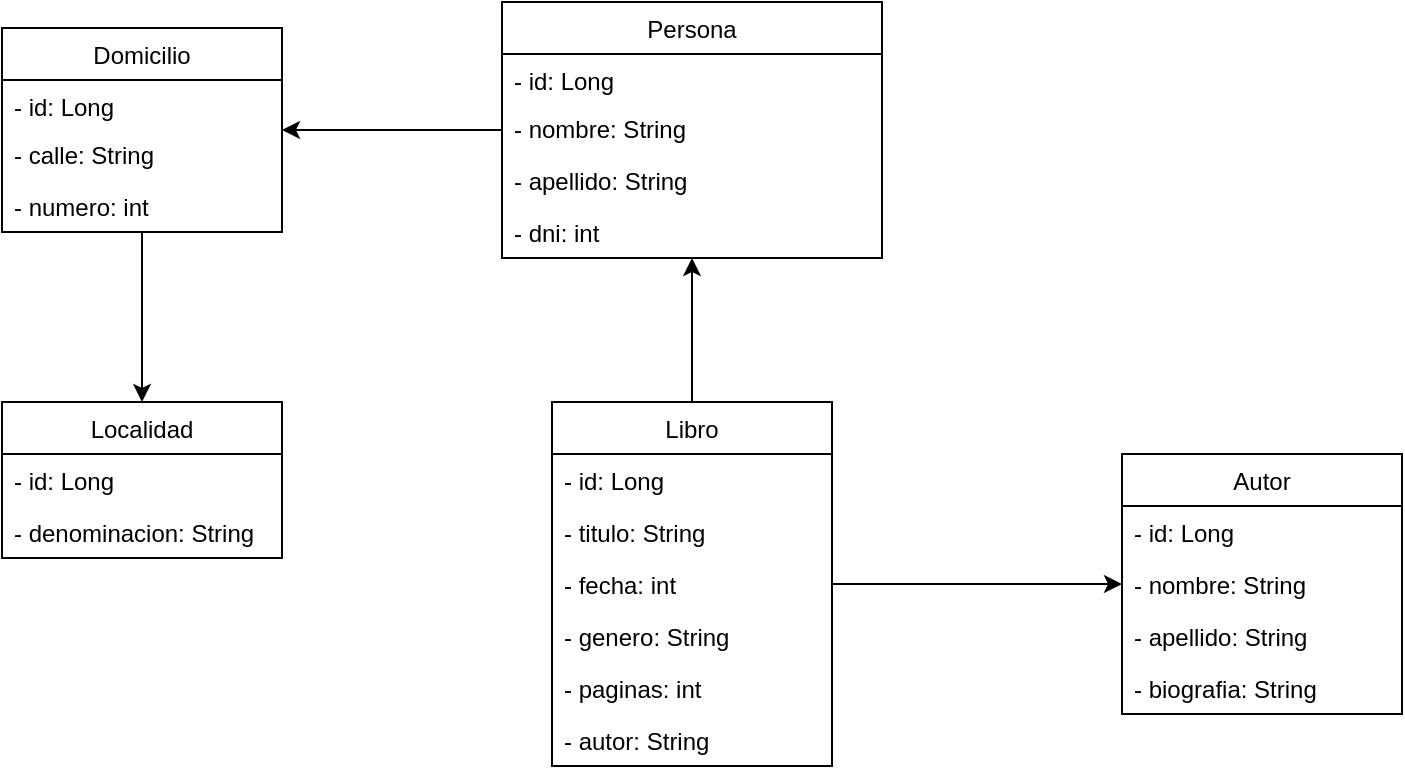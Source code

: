 <mxfile compressed="false" version="13.9.9" type="device">
  <diagram id="_iYaE6eVzSGalfLuZerq" name="Page-1">
    <mxGraphModel dx="1329" dy="862" grid="1" gridSize="10" guides="1" tooltips="1" connect="1" arrows="1" fold="1" page="1" pageScale="1" pageWidth="850" pageHeight="1100" math="0" shadow="0">
      <root>
        <mxCell id="0" />
        <mxCell id="1" parent="0" />
        <mxCell id="rmwJaj_8x3mdiqrXTLy4-1" value="Libro" style="swimlane;fontStyle=0;childLayout=stackLayout;horizontal=1;startSize=26;fillColor=none;horizontalStack=0;resizeParent=1;resizeParentMax=0;resizeLast=0;collapsible=1;marginBottom=0;" parent="1" vertex="1">
          <mxGeometry x="355" y="440" width="140" height="182" as="geometry" />
        </mxCell>
        <mxCell id="rmwJaj_8x3mdiqrXTLy4-2" value="- id: Long" style="text;strokeColor=none;fillColor=none;align=left;verticalAlign=top;spacingLeft=4;spacingRight=4;overflow=hidden;rotatable=0;points=[[0,0.5],[1,0.5]];portConstraint=eastwest;" parent="rmwJaj_8x3mdiqrXTLy4-1" vertex="1">
          <mxGeometry y="26" width="140" height="26" as="geometry" />
        </mxCell>
        <mxCell id="rmwJaj_8x3mdiqrXTLy4-3" value="- titulo: String" style="text;strokeColor=none;fillColor=none;align=left;verticalAlign=top;spacingLeft=4;spacingRight=4;overflow=hidden;rotatable=0;points=[[0,0.5],[1,0.5]];portConstraint=eastwest;" parent="rmwJaj_8x3mdiqrXTLy4-1" vertex="1">
          <mxGeometry y="52" width="140" height="26" as="geometry" />
        </mxCell>
        <mxCell id="rmwJaj_8x3mdiqrXTLy4-4" value="- fecha: int" style="text;strokeColor=none;fillColor=none;align=left;verticalAlign=top;spacingLeft=4;spacingRight=4;overflow=hidden;rotatable=0;points=[[0,0.5],[1,0.5]];portConstraint=eastwest;" parent="rmwJaj_8x3mdiqrXTLy4-1" vertex="1">
          <mxGeometry y="78" width="140" height="26" as="geometry" />
        </mxCell>
        <mxCell id="SNhDXw_G9_cyfGaKChL8-4" value="- genero: String" style="text;strokeColor=none;fillColor=none;align=left;verticalAlign=top;spacingLeft=4;spacingRight=4;overflow=hidden;rotatable=0;points=[[0,0.5],[1,0.5]];portConstraint=eastwest;" vertex="1" parent="rmwJaj_8x3mdiqrXTLy4-1">
          <mxGeometry y="104" width="140" height="26" as="geometry" />
        </mxCell>
        <mxCell id="SNhDXw_G9_cyfGaKChL8-5" value="- paginas: int" style="text;strokeColor=none;fillColor=none;align=left;verticalAlign=top;spacingLeft=4;spacingRight=4;overflow=hidden;rotatable=0;points=[[0,0.5],[1,0.5]];portConstraint=eastwest;" vertex="1" parent="rmwJaj_8x3mdiqrXTLy4-1">
          <mxGeometry y="130" width="140" height="26" as="geometry" />
        </mxCell>
        <mxCell id="SNhDXw_G9_cyfGaKChL8-6" value="- autor: String" style="text;strokeColor=none;fillColor=none;align=left;verticalAlign=top;spacingLeft=4;spacingRight=4;overflow=hidden;rotatable=0;points=[[0,0.5],[1,0.5]];portConstraint=eastwest;" vertex="1" parent="rmwJaj_8x3mdiqrXTLy4-1">
          <mxGeometry y="156" width="140" height="26" as="geometry" />
        </mxCell>
        <mxCell id="rmwJaj_8x3mdiqrXTLy4-5" value="Domicilio" style="swimlane;fontStyle=0;childLayout=stackLayout;horizontal=1;startSize=26;fillColor=none;horizontalStack=0;resizeParent=1;resizeParentMax=0;resizeLast=0;collapsible=1;marginBottom=0;" parent="1" vertex="1">
          <mxGeometry x="80" y="253" width="140" height="102" as="geometry" />
        </mxCell>
        <mxCell id="rmwJaj_8x3mdiqrXTLy4-6" value="- id: Long" style="text;strokeColor=none;fillColor=none;align=left;verticalAlign=top;spacingLeft=4;spacingRight=4;overflow=hidden;rotatable=0;points=[[0,0.5],[1,0.5]];portConstraint=eastwest;" parent="rmwJaj_8x3mdiqrXTLy4-5" vertex="1">
          <mxGeometry y="26" width="140" height="24" as="geometry" />
        </mxCell>
        <mxCell id="rmwJaj_8x3mdiqrXTLy4-7" value="- calle: String" style="text;strokeColor=none;fillColor=none;align=left;verticalAlign=top;spacingLeft=4;spacingRight=4;overflow=hidden;rotatable=0;points=[[0,0.5],[1,0.5]];portConstraint=eastwest;" parent="rmwJaj_8x3mdiqrXTLy4-5" vertex="1">
          <mxGeometry y="50" width="140" height="26" as="geometry" />
        </mxCell>
        <mxCell id="rmwJaj_8x3mdiqrXTLy4-8" value="- numero: int" style="text;strokeColor=none;fillColor=none;align=left;verticalAlign=top;spacingLeft=4;spacingRight=4;overflow=hidden;rotatable=0;points=[[0,0.5],[1,0.5]];portConstraint=eastwest;" parent="rmwJaj_8x3mdiqrXTLy4-5" vertex="1">
          <mxGeometry y="76" width="140" height="26" as="geometry" />
        </mxCell>
        <mxCell id="rmwJaj_8x3mdiqrXTLy4-9" value="Persona" style="swimlane;fontStyle=0;childLayout=stackLayout;horizontal=1;startSize=26;fillColor=none;horizontalStack=0;resizeParent=1;resizeParentMax=0;resizeLast=0;collapsible=1;marginBottom=0;" parent="1" vertex="1">
          <mxGeometry x="330" y="240" width="190" height="128" as="geometry" />
        </mxCell>
        <mxCell id="rmwJaj_8x3mdiqrXTLy4-10" value="- id: Long" style="text;strokeColor=none;fillColor=none;align=left;verticalAlign=top;spacingLeft=4;spacingRight=4;overflow=hidden;rotatable=0;points=[[0,0.5],[1,0.5]];portConstraint=eastwest;" parent="rmwJaj_8x3mdiqrXTLy4-9" vertex="1">
          <mxGeometry y="26" width="190" height="24" as="geometry" />
        </mxCell>
        <mxCell id="rmwJaj_8x3mdiqrXTLy4-11" value="- nombre: String" style="text;strokeColor=none;fillColor=none;align=left;verticalAlign=top;spacingLeft=4;spacingRight=4;overflow=hidden;rotatable=0;points=[[0,0.5],[1,0.5]];portConstraint=eastwest;strokeWidth=1;" parent="rmwJaj_8x3mdiqrXTLy4-9" vertex="1">
          <mxGeometry y="50" width="190" height="26" as="geometry" />
        </mxCell>
        <mxCell id="rmwJaj_8x3mdiqrXTLy4-12" value="- apellido: String" style="text;strokeColor=none;fillColor=none;align=left;verticalAlign=top;spacingLeft=4;spacingRight=4;overflow=hidden;rotatable=0;points=[[0,0.5],[1,0.5]];portConstraint=eastwest;" parent="rmwJaj_8x3mdiqrXTLy4-9" vertex="1">
          <mxGeometry y="76" width="190" height="26" as="geometry" />
        </mxCell>
        <mxCell id="n-yF_LW9B8SEdR8fuELS-1" value="- dni: int" style="text;strokeColor=none;fillColor=none;align=left;verticalAlign=top;spacingLeft=4;spacingRight=4;overflow=hidden;rotatable=0;points=[[0,0.5],[1,0.5]];portConstraint=eastwest;" parent="rmwJaj_8x3mdiqrXTLy4-9" vertex="1">
          <mxGeometry y="102" width="190" height="26" as="geometry" />
        </mxCell>
        <mxCell id="rmwJaj_8x3mdiqrXTLy4-13" value="Localidad" style="swimlane;fontStyle=0;childLayout=stackLayout;horizontal=1;startSize=26;fillColor=none;horizontalStack=0;resizeParent=1;resizeParentMax=0;resizeLast=0;collapsible=1;marginBottom=0;" parent="1" vertex="1">
          <mxGeometry x="80" y="440" width="140" height="78" as="geometry" />
        </mxCell>
        <mxCell id="rmwJaj_8x3mdiqrXTLy4-14" value="- id: Long" style="text;strokeColor=none;fillColor=none;align=left;verticalAlign=top;spacingLeft=4;spacingRight=4;overflow=hidden;rotatable=0;points=[[0,0.5],[1,0.5]];portConstraint=eastwest;" parent="rmwJaj_8x3mdiqrXTLy4-13" vertex="1">
          <mxGeometry y="26" width="140" height="26" as="geometry" />
        </mxCell>
        <mxCell id="rmwJaj_8x3mdiqrXTLy4-15" value="- denominacion: String" style="text;strokeColor=none;fillColor=none;align=left;verticalAlign=top;spacingLeft=4;spacingRight=4;overflow=hidden;rotatable=0;points=[[0,0.5],[1,0.5]];portConstraint=eastwest;" parent="rmwJaj_8x3mdiqrXTLy4-13" vertex="1">
          <mxGeometry y="52" width="140" height="26" as="geometry" />
        </mxCell>
        <mxCell id="rmwJaj_8x3mdiqrXTLy4-17" value="Autor" style="swimlane;fontStyle=0;childLayout=stackLayout;horizontal=1;startSize=26;fillColor=none;horizontalStack=0;resizeParent=1;resizeParentMax=0;resizeLast=0;collapsible=1;marginBottom=0;" parent="1" vertex="1">
          <mxGeometry x="640" y="466" width="140" height="130" as="geometry" />
        </mxCell>
        <mxCell id="rmwJaj_8x3mdiqrXTLy4-18" value="- id: Long" style="text;strokeColor=none;fillColor=none;align=left;verticalAlign=top;spacingLeft=4;spacingRight=4;overflow=hidden;rotatable=0;points=[[0,0.5],[1,0.5]];portConstraint=eastwest;" parent="rmwJaj_8x3mdiqrXTLy4-17" vertex="1">
          <mxGeometry y="26" width="140" height="26" as="geometry" />
        </mxCell>
        <mxCell id="rmwJaj_8x3mdiqrXTLy4-19" value="- nombre: String" style="text;strokeColor=none;fillColor=none;align=left;verticalAlign=top;spacingLeft=4;spacingRight=4;overflow=hidden;rotatable=0;points=[[0,0.5],[1,0.5]];portConstraint=eastwest;" parent="rmwJaj_8x3mdiqrXTLy4-17" vertex="1">
          <mxGeometry y="52" width="140" height="26" as="geometry" />
        </mxCell>
        <mxCell id="rmwJaj_8x3mdiqrXTLy4-20" value="- apellido: String" style="text;strokeColor=none;fillColor=none;align=left;verticalAlign=top;spacingLeft=4;spacingRight=4;overflow=hidden;rotatable=0;points=[[0,0.5],[1,0.5]];portConstraint=eastwest;" parent="rmwJaj_8x3mdiqrXTLy4-17" vertex="1">
          <mxGeometry y="78" width="140" height="26" as="geometry" />
        </mxCell>
        <mxCell id="SNhDXw_G9_cyfGaKChL8-8" value="- biografia: String" style="text;strokeColor=none;fillColor=none;align=left;verticalAlign=top;spacingLeft=4;spacingRight=4;overflow=hidden;rotatable=0;points=[[0,0.5],[1,0.5]];portConstraint=eastwest;" vertex="1" parent="rmwJaj_8x3mdiqrXTLy4-17">
          <mxGeometry y="104" width="140" height="26" as="geometry" />
        </mxCell>
        <mxCell id="SNhDXw_G9_cyfGaKChL8-1" value="" style="endArrow=classic;html=1;" edge="1" parent="1" source="rmwJaj_8x3mdiqrXTLy4-9" target="rmwJaj_8x3mdiqrXTLy4-5">
          <mxGeometry width="50" height="50" relative="1" as="geometry">
            <mxPoint x="326" y="258" as="sourcePoint" />
            <mxPoint x="220" y="258" as="targetPoint" />
          </mxGeometry>
        </mxCell>
        <mxCell id="SNhDXw_G9_cyfGaKChL8-2" value="" style="endArrow=classic;html=1;exitX=0.5;exitY=0;exitDx=0;exitDy=0;" edge="1" parent="1" source="rmwJaj_8x3mdiqrXTLy4-1" target="rmwJaj_8x3mdiqrXTLy4-9">
          <mxGeometry width="50" height="50" relative="1" as="geometry">
            <mxPoint x="580" y="410" as="sourcePoint" />
            <mxPoint x="380" y="440" as="targetPoint" />
          </mxGeometry>
        </mxCell>
        <mxCell id="SNhDXw_G9_cyfGaKChL8-3" value="" style="endArrow=classic;html=1;entryX=0.5;entryY=0;entryDx=0;entryDy=0;" edge="1" parent="1" source="rmwJaj_8x3mdiqrXTLy4-5" target="rmwJaj_8x3mdiqrXTLy4-13">
          <mxGeometry width="50" height="50" relative="1" as="geometry">
            <mxPoint x="110" y="420" as="sourcePoint" />
            <mxPoint x="160" y="370" as="targetPoint" />
          </mxGeometry>
        </mxCell>
        <mxCell id="SNhDXw_G9_cyfGaKChL8-9" value="" style="endArrow=classic;html=1;" edge="1" parent="1" source="rmwJaj_8x3mdiqrXTLy4-1" target="rmwJaj_8x3mdiqrXTLy4-17">
          <mxGeometry width="50" height="50" relative="1" as="geometry">
            <mxPoint x="640" y="570" as="sourcePoint" />
            <mxPoint x="690" y="520" as="targetPoint" />
          </mxGeometry>
        </mxCell>
      </root>
    </mxGraphModel>
  </diagram>
</mxfile>
